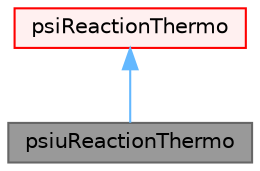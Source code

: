 digraph "psiuReactionThermo"
{
 // LATEX_PDF_SIZE
  bgcolor="transparent";
  edge [fontname=Helvetica,fontsize=10,labelfontname=Helvetica,labelfontsize=10];
  node [fontname=Helvetica,fontsize=10,shape=box,height=0.2,width=0.4];
  Node1 [id="Node000001",label="psiuReactionThermo",height=0.2,width=0.4,color="gray40", fillcolor="grey60", style="filled", fontcolor="black",tooltip="Foam::psiuReactionThermo."];
  Node2 -> Node1 [id="edge1_Node000001_Node000002",dir="back",color="steelblue1",style="solid",tooltip=" "];
  Node2 [id="Node000002",label="psiReactionThermo",height=0.2,width=0.4,color="red", fillcolor="#FFF0F0", style="filled",URL="$classFoam_1_1psiReactionThermo.html",tooltip="Foam::psiReactionThermo."];
}
